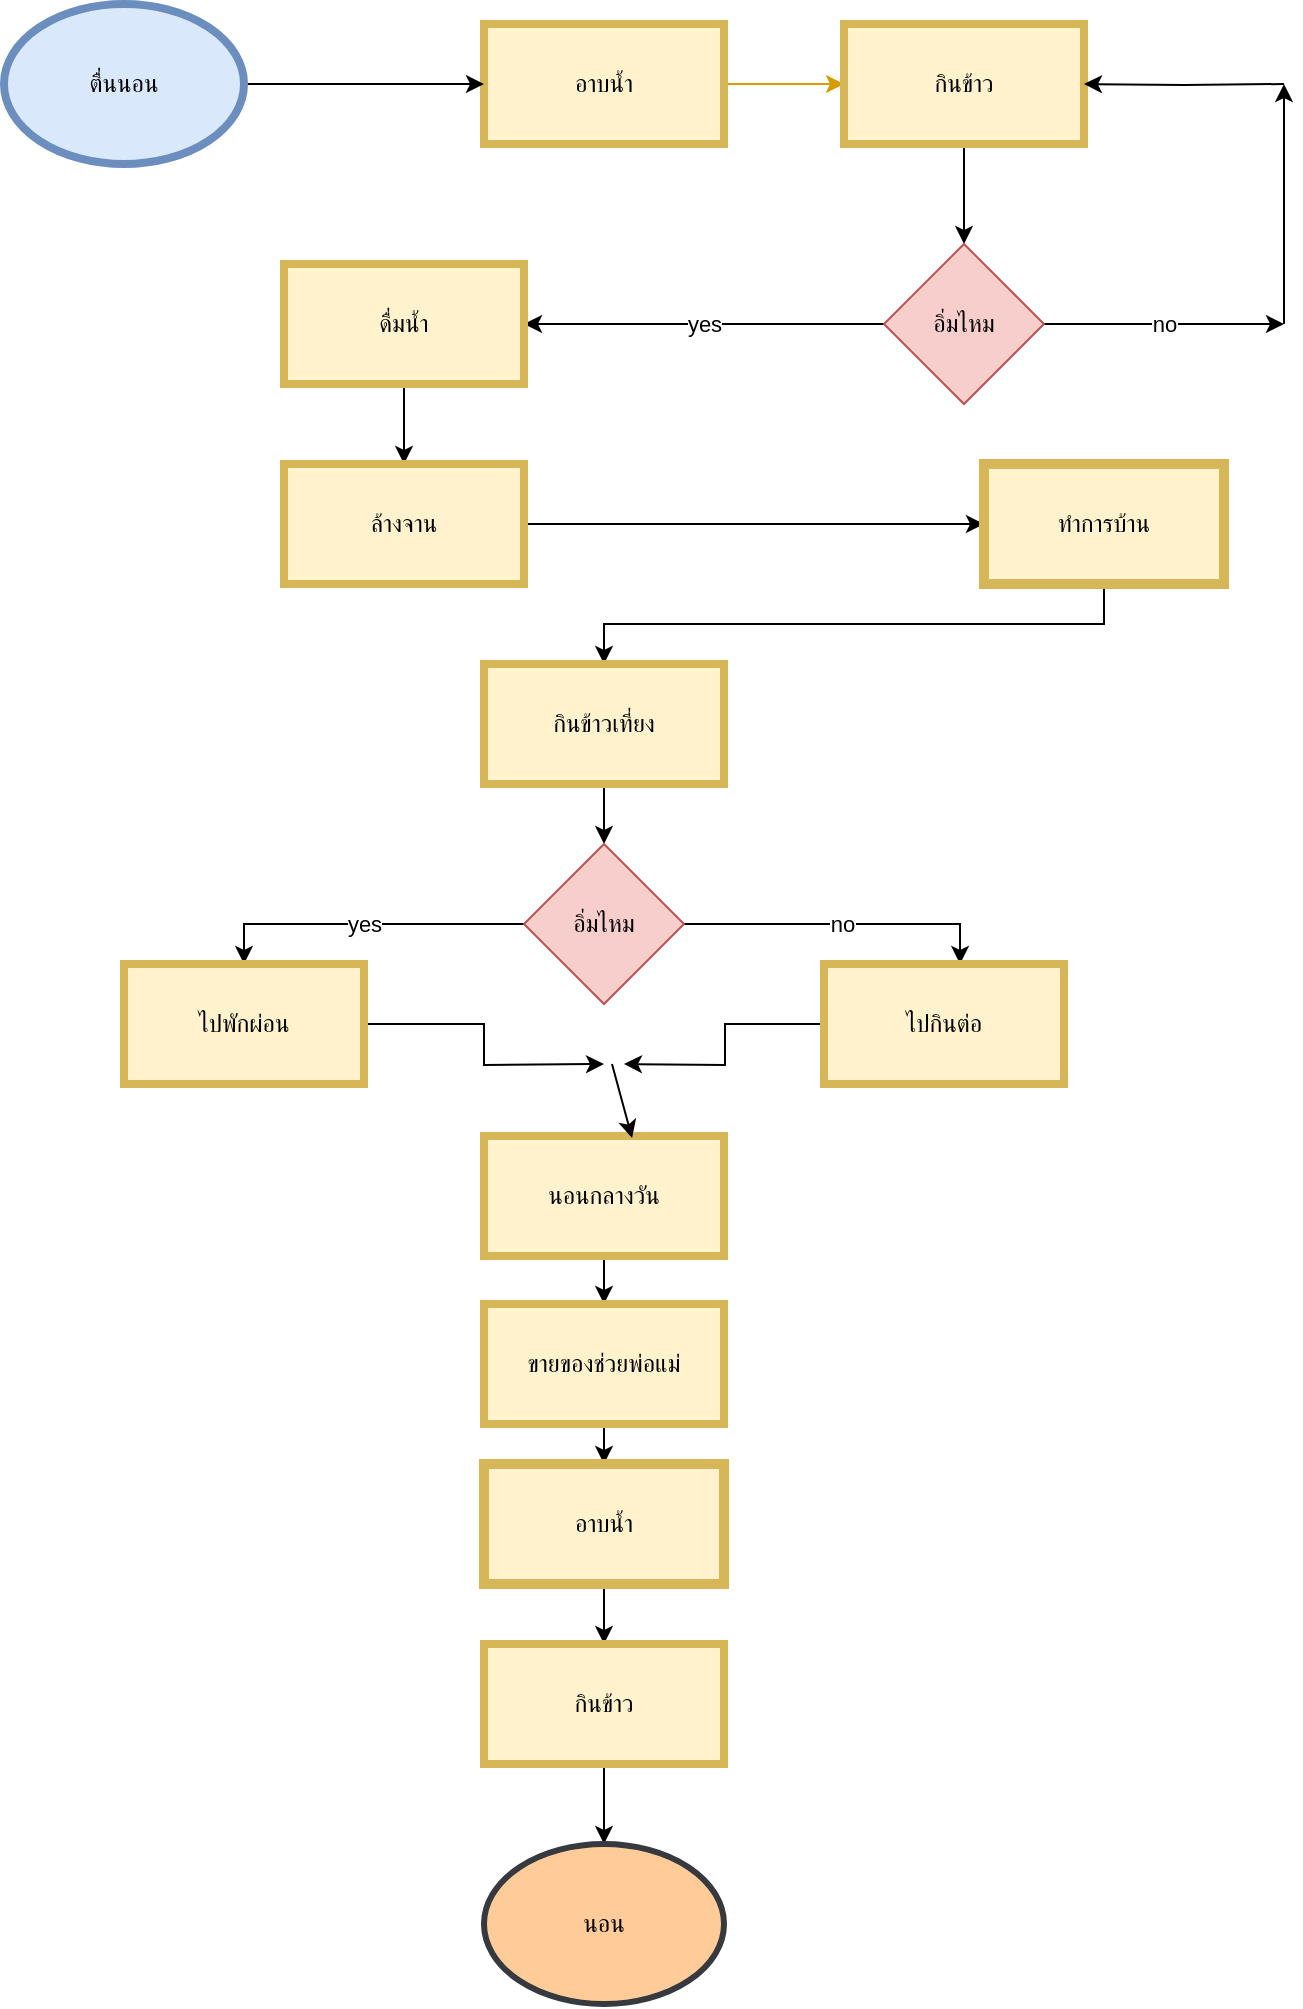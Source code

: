 <mxfile version="20.6.0" type="github">
  <diagram id="aRYYWC3o0BWhAhNZISu4" name="หน้า-1">
    <mxGraphModel dx="868" dy="1685" grid="1" gridSize="10" guides="1" tooltips="1" connect="1" arrows="1" fold="1" page="1" pageScale="1" pageWidth="827" pageHeight="1169" math="0" shadow="0">
      <root>
        <mxCell id="0" />
        <mxCell id="1" parent="0" />
        <mxCell id="4nkI0PiDblABY7ZoHJrZ-40" value="" style="edgeStyle=orthogonalEdgeStyle;rounded=0;orthogonalLoop=1;jettySize=auto;html=1;fillColor=#ffe6cc;strokeColor=#d79b00;" edge="1" parent="1" source="4nkI0PiDblABY7ZoHJrZ-2" target="4nkI0PiDblABY7ZoHJrZ-5">
          <mxGeometry relative="1" as="geometry" />
        </mxCell>
        <mxCell id="4nkI0PiDblABY7ZoHJrZ-2" value="อาบน้ำ" style="whiteSpace=wrap;html=1;fillColor=#fff2cc;strokeColor=#d6b656;strokeWidth=4;" vertex="1" parent="1">
          <mxGeometry x="310" y="-1140" width="120" height="60" as="geometry" />
        </mxCell>
        <mxCell id="4nkI0PiDblABY7ZoHJrZ-38" value="" style="edgeStyle=orthogonalEdgeStyle;rounded=0;orthogonalLoop=1;jettySize=auto;html=1;" edge="1" parent="1" source="4nkI0PiDblABY7ZoHJrZ-4" target="4nkI0PiDblABY7ZoHJrZ-2">
          <mxGeometry relative="1" as="geometry" />
        </mxCell>
        <mxCell id="4nkI0PiDblABY7ZoHJrZ-4" value="ตื่นนอน" style="ellipse;whiteSpace=wrap;html=1;fillColor=#dae8fc;strokeColor=#6c8ebf;strokeWidth=4;" vertex="1" parent="1">
          <mxGeometry x="70" y="-1150" width="120" height="80" as="geometry" />
        </mxCell>
        <mxCell id="4nkI0PiDblABY7ZoHJrZ-41" value="" style="edgeStyle=orthogonalEdgeStyle;rounded=0;orthogonalLoop=1;jettySize=auto;html=1;" edge="1" parent="1" source="4nkI0PiDblABY7ZoHJrZ-5" target="4nkI0PiDblABY7ZoHJrZ-7">
          <mxGeometry relative="1" as="geometry" />
        </mxCell>
        <mxCell id="4nkI0PiDblABY7ZoHJrZ-5" value="กินข้าว" style="whiteSpace=wrap;html=1;fillColor=#fff2cc;strokeColor=#d6b656;strokeWidth=4;" vertex="1" parent="1">
          <mxGeometry x="490" y="-1140" width="120" height="60" as="geometry" />
        </mxCell>
        <mxCell id="4nkI0PiDblABY7ZoHJrZ-43" value="no" style="edgeStyle=orthogonalEdgeStyle;rounded=0;orthogonalLoop=1;jettySize=auto;html=1;" edge="1" parent="1" source="4nkI0PiDblABY7ZoHJrZ-7">
          <mxGeometry relative="1" as="geometry">
            <mxPoint x="710" y="-990" as="targetPoint" />
            <Array as="points">
              <mxPoint x="650" y="-990" />
              <mxPoint x="650" y="-990" />
            </Array>
          </mxGeometry>
        </mxCell>
        <mxCell id="4nkI0PiDblABY7ZoHJrZ-49" value="yes" style="edgeStyle=orthogonalEdgeStyle;rounded=0;orthogonalLoop=1;jettySize=auto;html=1;entryX=1;entryY=0.5;entryDx=0;entryDy=0;" edge="1" parent="1" source="4nkI0PiDblABY7ZoHJrZ-7" target="4nkI0PiDblABY7ZoHJrZ-18">
          <mxGeometry relative="1" as="geometry" />
        </mxCell>
        <mxCell id="4nkI0PiDblABY7ZoHJrZ-7" value="อิ่มไหม" style="rhombus;whiteSpace=wrap;html=1;fillColor=#f8cecc;strokeColor=#b85450;" vertex="1" parent="1">
          <mxGeometry x="510" y="-1030" width="80" height="80" as="geometry" />
        </mxCell>
        <mxCell id="4nkI0PiDblABY7ZoHJrZ-50" value="" style="edgeStyle=orthogonalEdgeStyle;rounded=0;orthogonalLoop=1;jettySize=auto;html=1;" edge="1" parent="1" source="4nkI0PiDblABY7ZoHJrZ-18" target="4nkI0PiDblABY7ZoHJrZ-20">
          <mxGeometry relative="1" as="geometry" />
        </mxCell>
        <mxCell id="4nkI0PiDblABY7ZoHJrZ-18" value="ดื่มน้ำ" style="rounded=0;whiteSpace=wrap;html=1;fillColor=#fff2cc;strokeColor=#d6b656;strokeWidth=4;" vertex="1" parent="1">
          <mxGeometry x="210" y="-1020" width="120" height="60" as="geometry" />
        </mxCell>
        <mxCell id="4nkI0PiDblABY7ZoHJrZ-23" value="" style="edgeStyle=orthogonalEdgeStyle;rounded=0;orthogonalLoop=1;jettySize=auto;html=1;" edge="1" parent="1" source="4nkI0PiDblABY7ZoHJrZ-20" target="4nkI0PiDblABY7ZoHJrZ-22">
          <mxGeometry relative="1" as="geometry" />
        </mxCell>
        <mxCell id="4nkI0PiDblABY7ZoHJrZ-20" value="ล้างจาน" style="whiteSpace=wrap;html=1;rounded=0;fillColor=#fff2cc;strokeColor=#d6b656;strokeWidth=4;" vertex="1" parent="1">
          <mxGeometry x="210" y="-920" width="120" height="60" as="geometry" />
        </mxCell>
        <mxCell id="4nkI0PiDblABY7ZoHJrZ-26" value="" style="edgeStyle=orthogonalEdgeStyle;rounded=0;orthogonalLoop=1;jettySize=auto;html=1;" edge="1" parent="1" source="4nkI0PiDblABY7ZoHJrZ-22" target="4nkI0PiDblABY7ZoHJrZ-25">
          <mxGeometry relative="1" as="geometry">
            <Array as="points">
              <mxPoint x="620" y="-840" />
              <mxPoint x="370" y="-840" />
            </Array>
          </mxGeometry>
        </mxCell>
        <mxCell id="4nkI0PiDblABY7ZoHJrZ-22" value="ทำการบ้าน" style="whiteSpace=wrap;html=1;rounded=0;fillColor=#fff2cc;strokeColor=#d6b656;strokeWidth=5;" vertex="1" parent="1">
          <mxGeometry x="560" y="-920" width="120" height="60" as="geometry" />
        </mxCell>
        <mxCell id="4nkI0PiDblABY7ZoHJrZ-28" value="" style="edgeStyle=orthogonalEdgeStyle;rounded=0;orthogonalLoop=1;jettySize=auto;html=1;" edge="1" parent="1" source="4nkI0PiDblABY7ZoHJrZ-25" target="4nkI0PiDblABY7ZoHJrZ-27">
          <mxGeometry relative="1" as="geometry" />
        </mxCell>
        <mxCell id="4nkI0PiDblABY7ZoHJrZ-25" value="กินข้าวเที่ยง" style="whiteSpace=wrap;html=1;rounded=0;fillColor=#fff2cc;strokeColor=#d6b656;strokeWidth=4;" vertex="1" parent="1">
          <mxGeometry x="310" y="-820" width="120" height="60" as="geometry" />
        </mxCell>
        <mxCell id="4nkI0PiDblABY7ZoHJrZ-51" value="no" style="edgeStyle=orthogonalEdgeStyle;rounded=0;orthogonalLoop=1;jettySize=auto;html=1;entryX=0.567;entryY=0;entryDx=0;entryDy=0;entryPerimeter=0;" edge="1" parent="1" source="4nkI0PiDblABY7ZoHJrZ-27" target="4nkI0PiDblABY7ZoHJrZ-33">
          <mxGeometry relative="1" as="geometry" />
        </mxCell>
        <mxCell id="4nkI0PiDblABY7ZoHJrZ-52" value="yes" style="edgeStyle=orthogonalEdgeStyle;rounded=0;orthogonalLoop=1;jettySize=auto;html=1;entryX=0.5;entryY=0;entryDx=0;entryDy=0;" edge="1" parent="1" source="4nkI0PiDblABY7ZoHJrZ-27" target="4nkI0PiDblABY7ZoHJrZ-35">
          <mxGeometry relative="1" as="geometry" />
        </mxCell>
        <mxCell id="4nkI0PiDblABY7ZoHJrZ-27" value="อิ่มไหม" style="rhombus;whiteSpace=wrap;html=1;rounded=0;fillColor=#f8cecc;strokeColor=#b85450;" vertex="1" parent="1">
          <mxGeometry x="330" y="-730" width="80" height="80" as="geometry" />
        </mxCell>
        <mxCell id="4nkI0PiDblABY7ZoHJrZ-55" style="edgeStyle=orthogonalEdgeStyle;rounded=0;orthogonalLoop=1;jettySize=auto;html=1;" edge="1" parent="1" source="4nkI0PiDblABY7ZoHJrZ-33">
          <mxGeometry relative="1" as="geometry">
            <mxPoint x="380" y="-620" as="targetPoint" />
          </mxGeometry>
        </mxCell>
        <mxCell id="4nkI0PiDblABY7ZoHJrZ-33" value="ไปกินต่อ" style="whiteSpace=wrap;html=1;sketch=0;rounded=0;fillColor=#fff2cc;strokeColor=#d6b656;strokeWidth=4;" vertex="1" parent="1">
          <mxGeometry x="480" y="-670" width="120" height="60" as="geometry" />
        </mxCell>
        <mxCell id="4nkI0PiDblABY7ZoHJrZ-57" style="edgeStyle=orthogonalEdgeStyle;rounded=0;orthogonalLoop=1;jettySize=auto;html=1;" edge="1" parent="1" source="4nkI0PiDblABY7ZoHJrZ-35">
          <mxGeometry relative="1" as="geometry">
            <mxPoint x="370" y="-620" as="targetPoint" />
          </mxGeometry>
        </mxCell>
        <mxCell id="4nkI0PiDblABY7ZoHJrZ-35" value="ไปพักผ่อน" style="whiteSpace=wrap;html=1;sketch=0;rounded=0;fillColor=#fff2cc;strokeColor=#d6b656;strokeWidth=4;" vertex="1" parent="1">
          <mxGeometry x="130" y="-670" width="120" height="60" as="geometry" />
        </mxCell>
        <mxCell id="4nkI0PiDblABY7ZoHJrZ-45" style="edgeStyle=orthogonalEdgeStyle;rounded=0;orthogonalLoop=1;jettySize=auto;html=1;" edge="1" parent="1">
          <mxGeometry relative="1" as="geometry">
            <mxPoint x="710" y="-990" as="sourcePoint" />
            <mxPoint x="710" y="-1110" as="targetPoint" />
          </mxGeometry>
        </mxCell>
        <mxCell id="4nkI0PiDblABY7ZoHJrZ-46" value="" style="edgeStyle=orthogonalEdgeStyle;rounded=0;orthogonalLoop=1;jettySize=auto;html=1;" edge="1" parent="1" target="4nkI0PiDblABY7ZoHJrZ-5">
          <mxGeometry relative="1" as="geometry">
            <mxPoint x="710" y="-1110" as="sourcePoint" />
          </mxGeometry>
        </mxCell>
        <mxCell id="4nkI0PiDblABY7ZoHJrZ-62" value="" style="edgeStyle=orthogonalEdgeStyle;rounded=0;orthogonalLoop=1;jettySize=auto;html=1;" edge="1" parent="1" source="4nkI0PiDblABY7ZoHJrZ-53" target="4nkI0PiDblABY7ZoHJrZ-61">
          <mxGeometry relative="1" as="geometry" />
        </mxCell>
        <mxCell id="4nkI0PiDblABY7ZoHJrZ-53" value="นอนกลางวัน" style="rounded=0;whiteSpace=wrap;html=1;fillColor=#fff2cc;strokeColor=#d6b656;strokeWidth=4;" vertex="1" parent="1">
          <mxGeometry x="310" y="-584" width="120" height="60" as="geometry" />
        </mxCell>
        <mxCell id="4nkI0PiDblABY7ZoHJrZ-60" value="" style="endArrow=classic;html=1;rounded=0;entryX=0.617;entryY=0.017;entryDx=0;entryDy=0;entryPerimeter=0;" edge="1" parent="1" target="4nkI0PiDblABY7ZoHJrZ-53">
          <mxGeometry width="50" height="50" relative="1" as="geometry">
            <mxPoint x="374" y="-620" as="sourcePoint" />
            <mxPoint x="440" y="-620" as="targetPoint" />
            <Array as="points" />
          </mxGeometry>
        </mxCell>
        <mxCell id="4nkI0PiDblABY7ZoHJrZ-64" value="" style="edgeStyle=orthogonalEdgeStyle;rounded=0;orthogonalLoop=1;jettySize=auto;html=1;" edge="1" parent="1" source="4nkI0PiDblABY7ZoHJrZ-61" target="4nkI0PiDblABY7ZoHJrZ-63">
          <mxGeometry relative="1" as="geometry" />
        </mxCell>
        <mxCell id="4nkI0PiDblABY7ZoHJrZ-61" value="ขายของช่วยพ่อแม่" style="whiteSpace=wrap;html=1;rounded=0;fillColor=#fff2cc;strokeColor=#d6b656;strokeWidth=4;" vertex="1" parent="1">
          <mxGeometry x="310" y="-500" width="120" height="60" as="geometry" />
        </mxCell>
        <mxCell id="4nkI0PiDblABY7ZoHJrZ-66" value="" style="edgeStyle=orthogonalEdgeStyle;rounded=0;orthogonalLoop=1;jettySize=auto;html=1;" edge="1" parent="1" source="4nkI0PiDblABY7ZoHJrZ-63" target="4nkI0PiDblABY7ZoHJrZ-65">
          <mxGeometry relative="1" as="geometry" />
        </mxCell>
        <mxCell id="4nkI0PiDblABY7ZoHJrZ-63" value="อาบน้ำ" style="whiteSpace=wrap;html=1;rounded=0;fillColor=#fff2cc;strokeColor=#d6b656;strokeWidth=5;" vertex="1" parent="1">
          <mxGeometry x="310" y="-420" width="120" height="60" as="geometry" />
        </mxCell>
        <mxCell id="4nkI0PiDblABY7ZoHJrZ-68" value="" style="edgeStyle=orthogonalEdgeStyle;rounded=0;orthogonalLoop=1;jettySize=auto;html=1;" edge="1" parent="1" source="4nkI0PiDblABY7ZoHJrZ-65">
          <mxGeometry relative="1" as="geometry">
            <mxPoint x="370" y="-230" as="targetPoint" />
          </mxGeometry>
        </mxCell>
        <mxCell id="4nkI0PiDblABY7ZoHJrZ-65" value="กินข้าว" style="whiteSpace=wrap;html=1;rounded=0;fillColor=#fff2cc;strokeColor=#d6b656;strokeWidth=4;" vertex="1" parent="1">
          <mxGeometry x="310" y="-330" width="120" height="60" as="geometry" />
        </mxCell>
        <mxCell id="4nkI0PiDblABY7ZoHJrZ-69" value="นอน" style="ellipse;whiteSpace=wrap;html=1;strokeWidth=3;fillColor=#ffcc99;strokeColor=#36393d;" vertex="1" parent="1">
          <mxGeometry x="310" y="-230" width="120" height="80" as="geometry" />
        </mxCell>
      </root>
    </mxGraphModel>
  </diagram>
</mxfile>
